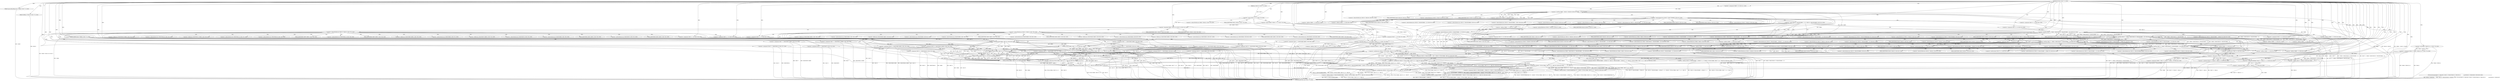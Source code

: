 
digraph "FUN39" {  

"4059" [label = "(METHOD,FUN39)<SUB>771</SUB>" ]

"4523" [label = "(METHOD_RETURN,void)<SUB>771</SUB>" ]

"4060" [label = "(PARAM,SpectralBandReplication *VAR46)<SUB>771</SUB>" ]

"4061" [label = "(PARAM,GetBitContext *VAR84)<SUB>771</SUB>" ]

"4062" [label = "(PARAM,SBRData *VAR153)<SUB>772</SUB>" ]

"4063" [label = "(PARAM,int VAR173)<SUB>772</SUB>" ]

"4074" [label = "(&lt;operator&gt;.assignment,VAR180 = (VAR173 == 1 &amp;&amp; VAR46-&gt;VAR181 == 1) + 1)<SUB>778</SUB>" ]

"4088" [label = "(&lt;operator&gt;.assignment,VAR142 = VAR46-&gt;VAR32[1] &amp; 1)<SUB>779</SUB>" ]

"4504" [label = "(FUN100,FUN100(VAR153-&gt;VAR182[0], VAR153-&gt;VAR182[VAR153-&gt;VAR159],\012           sizeof(VAR153-&gt;VAR182[0])))<SUB>836</SUB>" ]

"4098" [label = "(&lt;operator&gt;.logicalAnd,VAR46-&gt;VAR181 &amp;&amp; VAR173)<SUB>781</SUB>" ]

"4233" [label = "(&lt;operator&gt;.lessThan,VAR68 &lt; VAR153-&gt;VAR159)<SUB>811</SUB>" ]

"4238" [label = "(&lt;operator&gt;.postIncrement,VAR68++)<SUB>811</SUB>" ]

"4076" [label = "(&lt;operator&gt;.addition,(VAR173 == 1 &amp;&amp; VAR46-&gt;VAR181 == 1) + 1)<SUB>778</SUB>" ]

"4090" [label = "(&lt;operator&gt;.and,VAR46-&gt;VAR32[1] &amp; 1)<SUB>779</SUB>" ]

"4230" [label = "(&lt;operator&gt;.assignment,VAR68 = 0)<SUB>811</SUB>" ]

"4077" [label = "(&lt;operator&gt;.logicalAnd,VAR173 == 1 &amp;&amp; VAR46-&gt;VAR181 == 1)<SUB>778</SUB>" ]

"4078" [label = "(&lt;operator&gt;.equals,VAR173 == 1)<SUB>778</SUB>" ]

"4081" [label = "(&lt;operator&gt;.equals,VAR46-&gt;VAR181 == 1)<SUB>778</SUB>" ]

"4109" [label = "(&lt;operator&gt;.assignment,VAR174   = 5)<SUB>783</SUB>" ]

"4112" [label = "(&lt;operator&gt;.assignment,VAR176 = VAR19[VAR10].VAR65)<SUB>784</SUB>" ]

"4119" [label = "(&lt;operator&gt;.assignment,VAR178  = VAR20[VAR10])<SUB>785</SUB>" ]

"4124" [label = "(&lt;operator&gt;.assignment,VAR177 = VAR19[VAR11].VAR65)<SUB>786</SUB>" ]

"4131" [label = "(&lt;operator&gt;.assignment,VAR179  = VAR20[VAR11])<SUB>787</SUB>" ]

"4138" [label = "(&lt;operator&gt;.assignment,VAR174   = 6)<SUB>789</SUB>" ]

"4141" [label = "(&lt;operator&gt;.assignment,VAR176 = VAR19[VAR6].VAR65)<SUB>790</SUB>" ]

"4148" [label = "(&lt;operator&gt;.assignment,VAR178  = VAR20[VAR6])<SUB>791</SUB>" ]

"4153" [label = "(&lt;operator&gt;.assignment,VAR177 = VAR19[VAR7].VAR65)<SUB>792</SUB>" ]

"4160" [label = "(&lt;operator&gt;.assignment,VAR179  = VAR20[VAR7])<SUB>793</SUB>" ]

"4172" [label = "(&lt;operator&gt;.assignment,VAR174   = 6)<SUB>797</SUB>" ]

"4175" [label = "(&lt;operator&gt;.assignment,VAR176 = VAR19[VAR8].VAR65)<SUB>798</SUB>" ]

"4182" [label = "(&lt;operator&gt;.assignment,VAR178  = VAR20[VAR8])<SUB>799</SUB>" ]

"4187" [label = "(&lt;operator&gt;.assignment,VAR177 = VAR19[VAR9].VAR65)<SUB>800</SUB>" ]

"4194" [label = "(&lt;operator&gt;.assignment,VAR179  = VAR20[VAR9])<SUB>801</SUB>" ]

"4249" [label = "(&lt;operator&gt;.equals,VAR153-&gt;VAR160[VAR68 + 1] == VAR153-&gt;VAR160[VAR68])<SUB>814</SUB>" ]

"4438" [label = "(&lt;operator&gt;.assignment,VAR153-&gt;VAR182[VAR68 + 1][0] = VAR180 * FUN20(VAR84, VAR174))<SUB>829</SUB>" ]

"4201" [label = "(&lt;operator&gt;.assignment,VAR174   = 7)<SUB>803</SUB>" ]

"4204" [label = "(&lt;operator&gt;.assignment,VAR176 = VAR19[VAR4].VAR65)<SUB>804</SUB>" ]

"4211" [label = "(&lt;operator&gt;.assignment,VAR178  = VAR20[VAR4])<SUB>805</SUB>" ]

"4216" [label = "(&lt;operator&gt;.assignment,VAR177 = VAR19[VAR5].VAR65)<SUB>806</SUB>" ]

"4223" [label = "(&lt;operator&gt;.assignment,VAR179  = VAR20[VAR5])<SUB>807</SUB>" ]

"4458" [label = "(&lt;operator&gt;.lessThan,VAR175 &lt; VAR46-&gt;VAR32[VAR153-&gt;VAR160[VAR68 + 1]])<SUB>830</SUB>" ]

"4471" [label = "(&lt;operator&gt;.postIncrement,VAR175++)<SUB>830</SUB>" ]

"4473" [label = "(&lt;operator&gt;.assignment,VAR153-&gt;VAR182[VAR68 + 1][VAR175] = VAR153-&gt;VAR182[VAR68 + 1][VAR175 - 1] + VAR180 * (FUN41(VAR84, VAR177, 9, 3) - VAR179))<SUB>831</SUB>" ]

"4268" [label = "(&lt;operator&gt;.lessThan,VAR175 &lt; VAR46-&gt;VAR32[VAR153-&gt;VAR160[VAR68 + 1]])<SUB>815</SUB>" ]

"4281" [label = "(&lt;operator&gt;.postIncrement,VAR175++)<SUB>815</SUB>" ]

"4283" [label = "(&lt;operator&gt;.assignment,VAR153-&gt;VAR182[VAR68 + 1][VAR175] = VAR153-&gt;VAR182[VAR68][VAR175] + VAR180 * (FUN41(VAR84, VAR176, 9, 3) - VAR178))<SUB>816</SUB>" ]

"4448" [label = "(&lt;operator&gt;.multiplication,VAR180 * FUN20(VAR84, VAR174))<SUB>829</SUB>" ]

"4455" [label = "(&lt;operator&gt;.assignment,VAR175 = 1)<SUB>830</SUB>" ]

"4254" [label = "(&lt;operator&gt;.addition,VAR68 + 1)<SUB>814</SUB>" ]

"4265" [label = "(&lt;operator&gt;.assignment,VAR175 = 0)<SUB>815</SUB>" ]

"4450" [label = "(FUN20,FUN20(VAR84, VAR174))<SUB>829</SUB>" ]

"4483" [label = "(&lt;operator&gt;.addition,VAR153-&gt;VAR182[VAR68 + 1][VAR175 - 1] + VAR180 * (FUN41(VAR84, VAR177, 9, 3) - VAR179))<SUB>831</SUB>" ]

"4293" [label = "(&lt;operator&gt;.addition,VAR153-&gt;VAR182[VAR68][VAR175] + VAR180 * (FUN41(VAR84, VAR176, 9, 3) - VAR178))<SUB>816</SUB>" ]

"4444" [label = "(&lt;operator&gt;.addition,VAR68 + 1)<SUB>829</SUB>" ]

"4495" [label = "(&lt;operator&gt;.multiplication,VAR180 * (FUN41(VAR84, VAR177, 9, 3) - VAR179))<SUB>831</SUB>" ]

"4301" [label = "(&lt;operator&gt;.multiplication,VAR180 * (FUN41(VAR84, VAR176, 9, 3) - VAR178))<SUB>816</SUB>" ]

"4317" [label = "(&lt;operator&gt;.addition,VAR68 + 1)<SUB>817</SUB>" ]

"4326" [label = "(&lt;operator&gt;.lessThan,VAR175 &lt; VAR46-&gt;VAR32[VAR153-&gt;VAR160[VAR68 + 1]])<SUB>818</SUB>" ]

"4339" [label = "(&lt;operator&gt;.postIncrement,VAR175++)<SUB>818</SUB>" ]

"4468" [label = "(&lt;operator&gt;.addition,VAR68 + 1)<SUB>830</SUB>" ]

"4479" [label = "(&lt;operator&gt;.addition,VAR68 + 1)<SUB>831</SUB>" ]

"4492" [label = "(&lt;operator&gt;.subtraction,VAR175 - 1)<SUB>831</SUB>" ]

"4497" [label = "(&lt;operator&gt;.subtraction,FUN41(VAR84, VAR177, 9, 3) - VAR179)<SUB>831</SUB>" ]

"4278" [label = "(&lt;operator&gt;.addition,VAR68 + 1)<SUB>815</SUB>" ]

"4289" [label = "(&lt;operator&gt;.addition,VAR68 + 1)<SUB>816</SUB>" ]

"4303" [label = "(&lt;operator&gt;.subtraction,FUN41(VAR84, VAR176, 9, 3) - VAR178)<SUB>816</SUB>" ]

"4323" [label = "(&lt;operator&gt;.assignment,VAR175 = 0)<SUB>818</SUB>" ]

"4342" [label = "(&lt;operator&gt;.assignment,VAR69 = (VAR175 + VAR142) &gt;&gt; 1)<SUB>819</SUB>" ]

"4349" [label = "(&lt;operator&gt;.assignment,VAR153-&gt;VAR182[VAR68 + 1][VAR175] = VAR153-&gt;VAR182[VAR68][VAR69] + VAR180 * (FUN41(VAR84, VAR176, 9, 3) - VAR178))<SUB>820</SUB>" ]

"4383" [label = "(&lt;operator&gt;.lessThan,VAR175 &lt; VAR46-&gt;VAR32[VAR153-&gt;VAR160[VAR68 + 1]])<SUB>823</SUB>" ]

"4396" [label = "(&lt;operator&gt;.postIncrement,VAR175++)<SUB>823</SUB>" ]

"4489" [label = "(&lt;operator&gt;.addition,VAR68 + 1)<SUB>831</SUB>" ]

"4498" [label = "(FUN41,FUN41(VAR84, VAR177, 9, 3))<SUB>831</SUB>" ]

"4304" [label = "(FUN41,FUN41(VAR84, VAR176, 9, 3))<SUB>816</SUB>" ]

"4380" [label = "(&lt;operator&gt;.assignment,VAR175 = 0)<SUB>823</SUB>" ]

"4399" [label = "(&lt;operator&gt;.assignment,VAR69 = VAR175 ? 2*VAR175 - VAR142 : 0)<SUB>824</SUB>" ]

"4409" [label = "(&lt;operator&gt;.assignment,VAR153-&gt;VAR182[VAR68 + 1][VAR175] = VAR153-&gt;VAR182[VAR68][VAR69] + VAR180 * (FUN41(VAR84, VAR176, 9, 3) - VAR178))<SUB>825</SUB>" ]

"4344" [label = "(&lt;operator&gt;.arithmeticShiftRight,(VAR175 + VAR142) &gt;&gt; 1)<SUB>819</SUB>" ]

"4359" [label = "(&lt;operator&gt;.addition,VAR153-&gt;VAR182[VAR68][VAR69] + VAR180 * (FUN41(VAR84, VAR176, 9, 3) - VAR178))<SUB>820</SUB>" ]

"4336" [label = "(&lt;operator&gt;.addition,VAR68 + 1)<SUB>818</SUB>" ]

"4345" [label = "(&lt;operator&gt;.addition,VAR175 + VAR142)<SUB>819</SUB>" ]

"4367" [label = "(&lt;operator&gt;.multiplication,VAR180 * (FUN41(VAR84, VAR176, 9, 3) - VAR178))<SUB>820</SUB>" ]

"4401" [label = "(&lt;operator&gt;.conditional,VAR175 ? 2*VAR175 - VAR142 : 0)<SUB>824</SUB>" ]

"4419" [label = "(&lt;operator&gt;.addition,VAR153-&gt;VAR182[VAR68][VAR69] + VAR180 * (FUN41(VAR84, VAR176, 9, 3) - VAR178))<SUB>825</SUB>" ]

"4355" [label = "(&lt;operator&gt;.addition,VAR68 + 1)<SUB>820</SUB>" ]

"4369" [label = "(&lt;operator&gt;.subtraction,FUN41(VAR84, VAR176, 9, 3) - VAR178)<SUB>820</SUB>" ]

"4393" [label = "(&lt;operator&gt;.addition,VAR68 + 1)<SUB>823</SUB>" ]

"4403" [label = "(&lt;operator&gt;.subtraction,2*VAR175 - VAR142)<SUB>824</SUB>" ]

"4427" [label = "(&lt;operator&gt;.multiplication,VAR180 * (FUN41(VAR84, VAR176, 9, 3) - VAR178))<SUB>825</SUB>" ]

"4370" [label = "(FUN41,FUN41(VAR84, VAR176, 9, 3))<SUB>820</SUB>" ]

"4404" [label = "(&lt;operator&gt;.multiplication,2*VAR175)<SUB>824</SUB>" ]

"4415" [label = "(&lt;operator&gt;.addition,VAR68 + 1)<SUB>825</SUB>" ]

"4429" [label = "(&lt;operator&gt;.subtraction,FUN41(VAR84, VAR176, 9, 3) - VAR178)<SUB>825</SUB>" ]

"4430" [label = "(FUN41,FUN41(VAR84, VAR176, 9, 3))<SUB>825</SUB>" ]

"4235" [label = "(&lt;operator&gt;.indirectFieldAccess,VAR153-&gt;VAR159)<SUB>811</SUB>" ]

"4105" [label = "(&lt;operator&gt;.indirectFieldAccess,VAR153-&gt;VAR161)<SUB>782</SUB>" ]

"4237" [label = "(FIELD_IDENTIFIER,VAR159,VAR159)<SUB>811</SUB>" ]

"4242" [label = "(&lt;operator&gt;.indirectIndexAccess,VAR153-&gt;VAR170[VAR68])<SUB>812</SUB>" ]

"4082" [label = "(&lt;operator&gt;.indirectFieldAccess,VAR46-&gt;VAR181)<SUB>778</SUB>" ]

"4107" [label = "(FIELD_IDENTIFIER,VAR161,VAR161)<SUB>782</SUB>" ]

"4168" [label = "(&lt;operator&gt;.indirectFieldAccess,VAR153-&gt;VAR161)<SUB>796</SUB>" ]

"4243" [label = "(&lt;operator&gt;.indirectFieldAccess,VAR153-&gt;VAR170)<SUB>812</SUB>" ]

"4084" [label = "(FIELD_IDENTIFIER,VAR181,VAR181)<SUB>778</SUB>" ]

"4114" [label = "(&lt;operator&gt;.fieldAccess,VAR19[VAR10].VAR65)<SUB>784</SUB>" ]

"4121" [label = "(&lt;operator&gt;.indirectIndexAccess,VAR20[VAR10])<SUB>785</SUB>" ]

"4126" [label = "(&lt;operator&gt;.fieldAccess,VAR19[VAR11].VAR65)<SUB>786</SUB>" ]

"4133" [label = "(&lt;operator&gt;.indirectIndexAccess,VAR20[VAR11])<SUB>787</SUB>" ]

"4170" [label = "(FIELD_IDENTIFIER,VAR161,VAR161)<SUB>796</SUB>" ]

"4245" [label = "(FIELD_IDENTIFIER,VAR170,VAR170)<SUB>812</SUB>" ]

"4115" [label = "(&lt;operator&gt;.indirectIndexAccess,VAR19[VAR10])<SUB>784</SUB>" ]

"4118" [label = "(FIELD_IDENTIFIER,VAR65,VAR65)<SUB>784</SUB>" ]

"4127" [label = "(&lt;operator&gt;.indirectIndexAccess,VAR19[VAR11])<SUB>786</SUB>" ]

"4130" [label = "(FIELD_IDENTIFIER,VAR65,VAR65)<SUB>786</SUB>" ]

"4143" [label = "(&lt;operator&gt;.fieldAccess,VAR19[VAR6].VAR65)<SUB>790</SUB>" ]

"4150" [label = "(&lt;operator&gt;.indirectIndexAccess,VAR20[VAR6])<SUB>791</SUB>" ]

"4155" [label = "(&lt;operator&gt;.fieldAccess,VAR19[VAR7].VAR65)<SUB>792</SUB>" ]

"4162" [label = "(&lt;operator&gt;.indirectIndexAccess,VAR20[VAR7])<SUB>793</SUB>" ]

"4177" [label = "(&lt;operator&gt;.fieldAccess,VAR19[VAR8].VAR65)<SUB>798</SUB>" ]

"4184" [label = "(&lt;operator&gt;.indirectIndexAccess,VAR20[VAR8])<SUB>799</SUB>" ]

"4189" [label = "(&lt;operator&gt;.fieldAccess,VAR19[VAR9].VAR65)<SUB>800</SUB>" ]

"4196" [label = "(&lt;operator&gt;.indirectIndexAccess,VAR20[VAR9])<SUB>801</SUB>" ]

"4250" [label = "(&lt;operator&gt;.indirectIndexAccess,VAR153-&gt;VAR160[VAR68 + 1])<SUB>814</SUB>" ]

"4257" [label = "(&lt;operator&gt;.indirectIndexAccess,VAR153-&gt;VAR160[VAR68])<SUB>814</SUB>" ]

"4439" [label = "(&lt;operator&gt;.indirectIndexAccess,VAR153-&gt;VAR182[VAR68 + 1][0])<SUB>829</SUB>" ]

"4144" [label = "(&lt;operator&gt;.indirectIndexAccess,VAR19[VAR6])<SUB>790</SUB>" ]

"4147" [label = "(FIELD_IDENTIFIER,VAR65,VAR65)<SUB>790</SUB>" ]

"4156" [label = "(&lt;operator&gt;.indirectIndexAccess,VAR19[VAR7])<SUB>792</SUB>" ]

"4159" [label = "(FIELD_IDENTIFIER,VAR65,VAR65)<SUB>792</SUB>" ]

"4178" [label = "(&lt;operator&gt;.indirectIndexAccess,VAR19[VAR8])<SUB>798</SUB>" ]

"4181" [label = "(FIELD_IDENTIFIER,VAR65,VAR65)<SUB>798</SUB>" ]

"4190" [label = "(&lt;operator&gt;.indirectIndexAccess,VAR19[VAR9])<SUB>800</SUB>" ]

"4193" [label = "(FIELD_IDENTIFIER,VAR65,VAR65)<SUB>800</SUB>" ]

"4206" [label = "(&lt;operator&gt;.fieldAccess,VAR19[VAR4].VAR65)<SUB>804</SUB>" ]

"4213" [label = "(&lt;operator&gt;.indirectIndexAccess,VAR20[VAR4])<SUB>805</SUB>" ]

"4218" [label = "(&lt;operator&gt;.fieldAccess,VAR19[VAR5].VAR65)<SUB>806</SUB>" ]

"4225" [label = "(&lt;operator&gt;.indirectIndexAccess,VAR20[VAR5])<SUB>807</SUB>" ]

"4251" [label = "(&lt;operator&gt;.indirectFieldAccess,VAR153-&gt;VAR160)<SUB>814</SUB>" ]

"4258" [label = "(&lt;operator&gt;.indirectFieldAccess,VAR153-&gt;VAR160)<SUB>814</SUB>" ]

"4440" [label = "(&lt;operator&gt;.indirectIndexAccess,VAR153-&gt;VAR182[VAR68 + 1])<SUB>829</SUB>" ]

"4460" [label = "(&lt;operator&gt;.indirectIndexAccess,VAR46-&gt;VAR32[VAR153-&gt;VAR160[VAR68 + 1]])<SUB>830</SUB>" ]

"4474" [label = "(&lt;operator&gt;.indirectIndexAccess,VAR153-&gt;VAR182[VAR68 + 1][VAR175])<SUB>831</SUB>" ]

"4207" [label = "(&lt;operator&gt;.indirectIndexAccess,VAR19[VAR4])<SUB>804</SUB>" ]

"4210" [label = "(FIELD_IDENTIFIER,VAR65,VAR65)<SUB>804</SUB>" ]

"4219" [label = "(&lt;operator&gt;.indirectIndexAccess,VAR19[VAR5])<SUB>806</SUB>" ]

"4222" [label = "(FIELD_IDENTIFIER,VAR65,VAR65)<SUB>806</SUB>" ]

"4253" [label = "(FIELD_IDENTIFIER,VAR160,VAR160)<SUB>814</SUB>" ]

"4260" [label = "(FIELD_IDENTIFIER,VAR160,VAR160)<SUB>814</SUB>" ]

"4270" [label = "(&lt;operator&gt;.indirectIndexAccess,VAR46-&gt;VAR32[VAR153-&gt;VAR160[VAR68 + 1]])<SUB>815</SUB>" ]

"4284" [label = "(&lt;operator&gt;.indirectIndexAccess,VAR153-&gt;VAR182[VAR68 + 1][VAR175])<SUB>816</SUB>" ]

"4313" [label = "(&lt;operator&gt;.indirectIndexAccess,VAR153-&gt;VAR160[VAR68 + 1])<SUB>817</SUB>" ]

"4441" [label = "(&lt;operator&gt;.indirectFieldAccess,VAR153-&gt;VAR182)<SUB>829</SUB>" ]

"4461" [label = "(&lt;operator&gt;.indirectFieldAccess,VAR46-&gt;VAR32)<SUB>830</SUB>" ]

"4464" [label = "(&lt;operator&gt;.indirectIndexAccess,VAR153-&gt;VAR160[VAR68 + 1])<SUB>830</SUB>" ]

"4475" [label = "(&lt;operator&gt;.indirectIndexAccess,VAR153-&gt;VAR182[VAR68 + 1])<SUB>831</SUB>" ]

"4484" [label = "(&lt;operator&gt;.indirectIndexAccess,VAR153-&gt;VAR182[VAR68 + 1][VAR175 - 1])<SUB>831</SUB>" ]

"4271" [label = "(&lt;operator&gt;.indirectFieldAccess,VAR46-&gt;VAR32)<SUB>815</SUB>" ]

"4274" [label = "(&lt;operator&gt;.indirectIndexAccess,VAR153-&gt;VAR160[VAR68 + 1])<SUB>815</SUB>" ]

"4285" [label = "(&lt;operator&gt;.indirectIndexAccess,VAR153-&gt;VAR182[VAR68 + 1])<SUB>816</SUB>" ]

"4294" [label = "(&lt;operator&gt;.indirectIndexAccess,VAR153-&gt;VAR182[VAR68][VAR175])<SUB>816</SUB>" ]

"4314" [label = "(&lt;operator&gt;.indirectFieldAccess,VAR153-&gt;VAR160)<SUB>817</SUB>" ]

"4443" [label = "(FIELD_IDENTIFIER,VAR182,VAR182)<SUB>829</SUB>" ]

"4463" [label = "(FIELD_IDENTIFIER,VAR32,VAR32)<SUB>830</SUB>" ]

"4465" [label = "(&lt;operator&gt;.indirectFieldAccess,VAR153-&gt;VAR160)<SUB>830</SUB>" ]

"4476" [label = "(&lt;operator&gt;.indirectFieldAccess,VAR153-&gt;VAR182)<SUB>831</SUB>" ]

"4485" [label = "(&lt;operator&gt;.indirectIndexAccess,VAR153-&gt;VAR182[VAR68 + 1])<SUB>831</SUB>" ]

"4273" [label = "(FIELD_IDENTIFIER,VAR32,VAR32)<SUB>815</SUB>" ]

"4275" [label = "(&lt;operator&gt;.indirectFieldAccess,VAR153-&gt;VAR160)<SUB>815</SUB>" ]

"4286" [label = "(&lt;operator&gt;.indirectFieldAccess,VAR153-&gt;VAR182)<SUB>816</SUB>" ]

"4295" [label = "(&lt;operator&gt;.indirectIndexAccess,VAR153-&gt;VAR182[VAR68])<SUB>816</SUB>" ]

"4316" [label = "(FIELD_IDENTIFIER,VAR160,VAR160)<SUB>817</SUB>" ]

"4467" [label = "(FIELD_IDENTIFIER,VAR160,VAR160)<SUB>830</SUB>" ]

"4478" [label = "(FIELD_IDENTIFIER,VAR182,VAR182)<SUB>831</SUB>" ]

"4486" [label = "(&lt;operator&gt;.indirectFieldAccess,VAR153-&gt;VAR182)<SUB>831</SUB>" ]

"4277" [label = "(FIELD_IDENTIFIER,VAR160,VAR160)<SUB>815</SUB>" ]

"4288" [label = "(FIELD_IDENTIFIER,VAR182,VAR182)<SUB>816</SUB>" ]

"4296" [label = "(&lt;operator&gt;.indirectFieldAccess,VAR153-&gt;VAR182)<SUB>816</SUB>" ]

"4328" [label = "(&lt;operator&gt;.indirectIndexAccess,VAR46-&gt;VAR32[VAR153-&gt;VAR160[VAR68 + 1]])<SUB>818</SUB>" ]

"4488" [label = "(FIELD_IDENTIFIER,VAR182,VAR182)<SUB>831</SUB>" ]

"4298" [label = "(FIELD_IDENTIFIER,VAR182,VAR182)<SUB>816</SUB>" ]

"4329" [label = "(&lt;operator&gt;.indirectFieldAccess,VAR46-&gt;VAR32)<SUB>818</SUB>" ]

"4332" [label = "(&lt;operator&gt;.indirectIndexAccess,VAR153-&gt;VAR160[VAR68 + 1])<SUB>818</SUB>" ]

"4350" [label = "(&lt;operator&gt;.indirectIndexAccess,VAR153-&gt;VAR182[VAR68 + 1][VAR175])<SUB>820</SUB>" ]

"4385" [label = "(&lt;operator&gt;.indirectIndexAccess,VAR46-&gt;VAR32[VAR153-&gt;VAR160[VAR68 + 1]])<SUB>823</SUB>" ]

"4331" [label = "(FIELD_IDENTIFIER,VAR32,VAR32)<SUB>818</SUB>" ]

"4333" [label = "(&lt;operator&gt;.indirectFieldAccess,VAR153-&gt;VAR160)<SUB>818</SUB>" ]

"4351" [label = "(&lt;operator&gt;.indirectIndexAccess,VAR153-&gt;VAR182[VAR68 + 1])<SUB>820</SUB>" ]

"4360" [label = "(&lt;operator&gt;.indirectIndexAccess,VAR153-&gt;VAR182[VAR68][VAR69])<SUB>820</SUB>" ]

"4386" [label = "(&lt;operator&gt;.indirectFieldAccess,VAR46-&gt;VAR32)<SUB>823</SUB>" ]

"4389" [label = "(&lt;operator&gt;.indirectIndexAccess,VAR153-&gt;VAR160[VAR68 + 1])<SUB>823</SUB>" ]

"4410" [label = "(&lt;operator&gt;.indirectIndexAccess,VAR153-&gt;VAR182[VAR68 + 1][VAR175])<SUB>825</SUB>" ]

"4335" [label = "(FIELD_IDENTIFIER,VAR160,VAR160)<SUB>818</SUB>" ]

"4352" [label = "(&lt;operator&gt;.indirectFieldAccess,VAR153-&gt;VAR182)<SUB>820</SUB>" ]

"4361" [label = "(&lt;operator&gt;.indirectIndexAccess,VAR153-&gt;VAR182[VAR68])<SUB>820</SUB>" ]

"4388" [label = "(FIELD_IDENTIFIER,VAR32,VAR32)<SUB>823</SUB>" ]

"4390" [label = "(&lt;operator&gt;.indirectFieldAccess,VAR153-&gt;VAR160)<SUB>823</SUB>" ]

"4411" [label = "(&lt;operator&gt;.indirectIndexAccess,VAR153-&gt;VAR182[VAR68 + 1])<SUB>825</SUB>" ]

"4420" [label = "(&lt;operator&gt;.indirectIndexAccess,VAR153-&gt;VAR182[VAR68][VAR69])<SUB>825</SUB>" ]

"4354" [label = "(FIELD_IDENTIFIER,VAR182,VAR182)<SUB>820</SUB>" ]

"4362" [label = "(&lt;operator&gt;.indirectFieldAccess,VAR153-&gt;VAR182)<SUB>820</SUB>" ]

"4392" [label = "(FIELD_IDENTIFIER,VAR160,VAR160)<SUB>823</SUB>" ]

"4412" [label = "(&lt;operator&gt;.indirectFieldAccess,VAR153-&gt;VAR182)<SUB>825</SUB>" ]

"4421" [label = "(&lt;operator&gt;.indirectIndexAccess,VAR153-&gt;VAR182[VAR68])<SUB>825</SUB>" ]

"4364" [label = "(FIELD_IDENTIFIER,VAR182,VAR182)<SUB>820</SUB>" ]

"4414" [label = "(FIELD_IDENTIFIER,VAR182,VAR182)<SUB>825</SUB>" ]

"4422" [label = "(&lt;operator&gt;.indirectFieldAccess,VAR153-&gt;VAR182)<SUB>825</SUB>" ]

"4424" [label = "(FIELD_IDENTIFIER,VAR182,VAR182)<SUB>825</SUB>" ]

  "4060" -> "4523"  [ label = "DDG: VAR46"] 

  "4061" -> "4523"  [ label = "DDG: VAR84"] 

  "4062" -> "4523"  [ label = "DDG: VAR153"] 

  "4074" -> "4523"  [ label = "DDG: VAR180"] 

  "4077" -> "4523"  [ label = "DDG: VAR173 == 1"] 

  "4077" -> "4523"  [ label = "DDG: VAR46-&gt;VAR181 == 1"] 

  "4076" -> "4523"  [ label = "DDG: VAR173 == 1 &amp;&amp; VAR46-&gt;VAR181 == 1"] 

  "4074" -> "4523"  [ label = "DDG: (VAR173 == 1 &amp;&amp; VAR46-&gt;VAR181 == 1) + 1"] 

  "4088" -> "4523"  [ label = "DDG: VAR142"] 

  "4090" -> "4523"  [ label = "DDG: VAR46-&gt;VAR32[1]"] 

  "4088" -> "4523"  [ label = "DDG: VAR46-&gt;VAR32[1] &amp; 1"] 

  "4098" -> "4523"  [ label = "DDG: VAR46-&gt;VAR181"] 

  "4098" -> "4523"  [ label = "DDG: VAR173"] 

  "4098" -> "4523"  [ label = "DDG: VAR46-&gt;VAR181 &amp;&amp; VAR173"] 

  "4201" -> "4523"  [ label = "DDG: VAR174"] 

  "4204" -> "4523"  [ label = "DDG: VAR176"] 

  "4204" -> "4523"  [ label = "DDG: VAR19[VAR4].VAR65"] 

  "4211" -> "4523"  [ label = "DDG: VAR178"] 

  "4211" -> "4523"  [ label = "DDG: VAR20[VAR4]"] 

  "4216" -> "4523"  [ label = "DDG: VAR177"] 

  "4216" -> "4523"  [ label = "DDG: VAR19[VAR5].VAR65"] 

  "4223" -> "4523"  [ label = "DDG: VAR179"] 

  "4223" -> "4523"  [ label = "DDG: VAR20[VAR5]"] 

  "4172" -> "4523"  [ label = "DDG: VAR174"] 

  "4175" -> "4523"  [ label = "DDG: VAR176"] 

  "4175" -> "4523"  [ label = "DDG: VAR19[VAR8].VAR65"] 

  "4182" -> "4523"  [ label = "DDG: VAR178"] 

  "4182" -> "4523"  [ label = "DDG: VAR20[VAR8]"] 

  "4187" -> "4523"  [ label = "DDG: VAR177"] 

  "4187" -> "4523"  [ label = "DDG: VAR19[VAR9].VAR65"] 

  "4194" -> "4523"  [ label = "DDG: VAR179"] 

  "4194" -> "4523"  [ label = "DDG: VAR20[VAR9]"] 

  "4138" -> "4523"  [ label = "DDG: VAR174"] 

  "4141" -> "4523"  [ label = "DDG: VAR176"] 

  "4141" -> "4523"  [ label = "DDG: VAR19[VAR6].VAR65"] 

  "4148" -> "4523"  [ label = "DDG: VAR178"] 

  "4148" -> "4523"  [ label = "DDG: VAR20[VAR6]"] 

  "4153" -> "4523"  [ label = "DDG: VAR177"] 

  "4153" -> "4523"  [ label = "DDG: VAR19[VAR7].VAR65"] 

  "4160" -> "4523"  [ label = "DDG: VAR179"] 

  "4160" -> "4523"  [ label = "DDG: VAR20[VAR7]"] 

  "4109" -> "4523"  [ label = "DDG: VAR174"] 

  "4112" -> "4523"  [ label = "DDG: VAR176"] 

  "4112" -> "4523"  [ label = "DDG: VAR19[VAR10].VAR65"] 

  "4119" -> "4523"  [ label = "DDG: VAR178"] 

  "4119" -> "4523"  [ label = "DDG: VAR20[VAR10]"] 

  "4124" -> "4523"  [ label = "DDG: VAR177"] 

  "4124" -> "4523"  [ label = "DDG: VAR19[VAR11].VAR65"] 

  "4131" -> "4523"  [ label = "DDG: VAR179"] 

  "4131" -> "4523"  [ label = "DDG: VAR20[VAR11]"] 

  "4233" -> "4523"  [ label = "DDG: VAR68"] 

  "4233" -> "4523"  [ label = "DDG: VAR153-&gt;VAR159"] 

  "4233" -> "4523"  [ label = "DDG: VAR68 &lt; VAR153-&gt;VAR159"] 

  "4504" -> "4523"  [ label = "DDG: VAR153-&gt;VAR182[0]"] 

  "4504" -> "4523"  [ label = "DDG: VAR153-&gt;VAR182[VAR153-&gt;VAR159]"] 

  "4504" -> "4523"  [ label = "DDG: FUN100(VAR153-&gt;VAR182[0], VAR153-&gt;VAR182[VAR153-&gt;VAR159],\012           sizeof(VAR153-&gt;VAR182[0]))"] 

  "4438" -> "4523"  [ label = "DDG: VAR153-&gt;VAR182[VAR68 + 1][0]"] 

  "4448" -> "4523"  [ label = "DDG: VAR180"] 

  "4450" -> "4523"  [ label = "DDG: VAR84"] 

  "4450" -> "4523"  [ label = "DDG: VAR174"] 

  "4448" -> "4523"  [ label = "DDG: FUN20(VAR84, VAR174)"] 

  "4438" -> "4523"  [ label = "DDG: VAR180 * FUN20(VAR84, VAR174)"] 

  "4458" -> "4523"  [ label = "DDG: VAR175"] 

  "4458" -> "4523"  [ label = "DDG: VAR46-&gt;VAR32[VAR153-&gt;VAR160[VAR68 + 1]]"] 

  "4458" -> "4523"  [ label = "DDG: VAR175 &lt; VAR46-&gt;VAR32[VAR153-&gt;VAR160[VAR68 + 1]]"] 

  "4473" -> "4523"  [ label = "DDG: VAR153-&gt;VAR182[VAR68 + 1][VAR175]"] 

  "4483" -> "4523"  [ label = "DDG: VAR153-&gt;VAR182[VAR68 + 1][VAR175 - 1]"] 

  "4495" -> "4523"  [ label = "DDG: VAR180"] 

  "4498" -> "4523"  [ label = "DDG: VAR84"] 

  "4498" -> "4523"  [ label = "DDG: VAR177"] 

  "4497" -> "4523"  [ label = "DDG: FUN41(VAR84, VAR177, 9, 3)"] 

  "4497" -> "4523"  [ label = "DDG: VAR179"] 

  "4495" -> "4523"  [ label = "DDG: FUN41(VAR84, VAR177, 9, 3) - VAR179"] 

  "4483" -> "4523"  [ label = "DDG: VAR180 * (FUN41(VAR84, VAR177, 9, 3) - VAR179)"] 

  "4473" -> "4523"  [ label = "DDG: VAR153-&gt;VAR182[VAR68 + 1][VAR175 - 1] + VAR180 * (FUN41(VAR84, VAR177, 9, 3) - VAR179)"] 

  "4249" -> "4523"  [ label = "DDG: VAR153-&gt;VAR160[VAR68 + 1]"] 

  "4249" -> "4523"  [ label = "DDG: VAR153-&gt;VAR160[VAR68]"] 

  "4249" -> "4523"  [ label = "DDG: VAR153-&gt;VAR160[VAR68 + 1] == VAR153-&gt;VAR160[VAR68]"] 

  "4383" -> "4523"  [ label = "DDG: VAR175"] 

  "4383" -> "4523"  [ label = "DDG: VAR46-&gt;VAR32[VAR153-&gt;VAR160[VAR68 + 1]]"] 

  "4383" -> "4523"  [ label = "DDG: VAR175 &lt; VAR46-&gt;VAR32[VAR153-&gt;VAR160[VAR68 + 1]]"] 

  "4399" -> "4523"  [ label = "DDG: VAR69"] 

  "4403" -> "4523"  [ label = "DDG: 2*VAR175"] 

  "4403" -> "4523"  [ label = "DDG: VAR142"] 

  "4401" -> "4523"  [ label = "DDG: 2*VAR175 - VAR142"] 

  "4399" -> "4523"  [ label = "DDG: VAR175 ? 2*VAR175 - VAR142 : 0"] 

  "4409" -> "4523"  [ label = "DDG: VAR153-&gt;VAR182[VAR68 + 1][VAR175]"] 

  "4419" -> "4523"  [ label = "DDG: VAR153-&gt;VAR182[VAR68][VAR69]"] 

  "4427" -> "4523"  [ label = "DDG: VAR180"] 

  "4430" -> "4523"  [ label = "DDG: VAR84"] 

  "4430" -> "4523"  [ label = "DDG: VAR176"] 

  "4429" -> "4523"  [ label = "DDG: FUN41(VAR84, VAR176, 9, 3)"] 

  "4429" -> "4523"  [ label = "DDG: VAR178"] 

  "4427" -> "4523"  [ label = "DDG: FUN41(VAR84, VAR176, 9, 3) - VAR178"] 

  "4419" -> "4523"  [ label = "DDG: VAR180 * (FUN41(VAR84, VAR176, 9, 3) - VAR178)"] 

  "4409" -> "4523"  [ label = "DDG: VAR153-&gt;VAR182[VAR68][VAR69] + VAR180 * (FUN41(VAR84, VAR176, 9, 3) - VAR178)"] 

  "4326" -> "4523"  [ label = "DDG: VAR175"] 

  "4326" -> "4523"  [ label = "DDG: VAR46-&gt;VAR32[VAR153-&gt;VAR160[VAR68 + 1]]"] 

  "4326" -> "4523"  [ label = "DDG: VAR175 &lt; VAR46-&gt;VAR32[VAR153-&gt;VAR160[VAR68 + 1]]"] 

  "4342" -> "4523"  [ label = "DDG: VAR69"] 

  "4345" -> "4523"  [ label = "DDG: VAR142"] 

  "4344" -> "4523"  [ label = "DDG: VAR175 + VAR142"] 

  "4342" -> "4523"  [ label = "DDG: (VAR175 + VAR142) &gt;&gt; 1"] 

  "4349" -> "4523"  [ label = "DDG: VAR153-&gt;VAR182[VAR68 + 1][VAR175]"] 

  "4359" -> "4523"  [ label = "DDG: VAR153-&gt;VAR182[VAR68][VAR69]"] 

  "4367" -> "4523"  [ label = "DDG: VAR180"] 

  "4370" -> "4523"  [ label = "DDG: VAR84"] 

  "4370" -> "4523"  [ label = "DDG: VAR176"] 

  "4369" -> "4523"  [ label = "DDG: FUN41(VAR84, VAR176, 9, 3)"] 

  "4369" -> "4523"  [ label = "DDG: VAR178"] 

  "4367" -> "4523"  [ label = "DDG: FUN41(VAR84, VAR176, 9, 3) - VAR178"] 

  "4359" -> "4523"  [ label = "DDG: VAR180 * (FUN41(VAR84, VAR176, 9, 3) - VAR178)"] 

  "4349" -> "4523"  [ label = "DDG: VAR153-&gt;VAR182[VAR68][VAR69] + VAR180 * (FUN41(VAR84, VAR176, 9, 3) - VAR178)"] 

  "4268" -> "4523"  [ label = "DDG: VAR175"] 

  "4268" -> "4523"  [ label = "DDG: VAR46-&gt;VAR32[VAR153-&gt;VAR160[VAR68 + 1]]"] 

  "4268" -> "4523"  [ label = "DDG: VAR175 &lt; VAR46-&gt;VAR32[VAR153-&gt;VAR160[VAR68 + 1]]"] 

  "4283" -> "4523"  [ label = "DDG: VAR153-&gt;VAR182[VAR68 + 1][VAR175]"] 

  "4293" -> "4523"  [ label = "DDG: VAR153-&gt;VAR182[VAR68][VAR175]"] 

  "4301" -> "4523"  [ label = "DDG: VAR180"] 

  "4304" -> "4523"  [ label = "DDG: VAR84"] 

  "4304" -> "4523"  [ label = "DDG: VAR176"] 

  "4303" -> "4523"  [ label = "DDG: FUN41(VAR84, VAR176, 9, 3)"] 

  "4303" -> "4523"  [ label = "DDG: VAR178"] 

  "4301" -> "4523"  [ label = "DDG: FUN41(VAR84, VAR176, 9, 3) - VAR178"] 

  "4293" -> "4523"  [ label = "DDG: VAR180 * (FUN41(VAR84, VAR176, 9, 3) - VAR178)"] 

  "4283" -> "4523"  [ label = "DDG: VAR153-&gt;VAR182[VAR68][VAR175] + VAR180 * (FUN41(VAR84, VAR176, 9, 3) - VAR178)"] 

  "4059" -> "4060"  [ label = "DDG: "] 

  "4059" -> "4061"  [ label = "DDG: "] 

  "4059" -> "4062"  [ label = "DDG: "] 

  "4059" -> "4063"  [ label = "DDG: "] 

  "4077" -> "4074"  [ label = "DDG: VAR173 == 1"] 

  "4077" -> "4074"  [ label = "DDG: VAR46-&gt;VAR181 == 1"] 

  "4059" -> "4074"  [ label = "DDG: "] 

  "4090" -> "4088"  [ label = "DDG: VAR46-&gt;VAR32[1]"] 

  "4090" -> "4088"  [ label = "DDG: 1"] 

  "4077" -> "4076"  [ label = "DDG: VAR173 == 1"] 

  "4077" -> "4076"  [ label = "DDG: VAR46-&gt;VAR181 == 1"] 

  "4059" -> "4076"  [ label = "DDG: "] 

  "4059" -> "4090"  [ label = "DDG: "] 

  "4081" -> "4098"  [ label = "DDG: VAR46-&gt;VAR181"] 

  "4078" -> "4098"  [ label = "DDG: VAR173"] 

  "4059" -> "4098"  [ label = "DDG: "] 

  "4059" -> "4230"  [ label = "DDG: "] 

  "4230" -> "4233"  [ label = "DDG: VAR68"] 

  "4238" -> "4233"  [ label = "DDG: VAR68"] 

  "4059" -> "4233"  [ label = "DDG: "] 

  "4059" -> "4238"  [ label = "DDG: "] 

  "4233" -> "4238"  [ label = "DDG: VAR68"] 

  "4078" -> "4077"  [ label = "DDG: VAR173"] 

  "4078" -> "4077"  [ label = "DDG: 1"] 

  "4081" -> "4077"  [ label = "DDG: VAR46-&gt;VAR181"] 

  "4081" -> "4077"  [ label = "DDG: 1"] 

  "4063" -> "4078"  [ label = "DDG: VAR173"] 

  "4059" -> "4078"  [ label = "DDG: "] 

  "4059" -> "4081"  [ label = "DDG: "] 

  "4059" -> "4109"  [ label = "DDG: "] 

  "4059" -> "4138"  [ label = "DDG: "] 

  "4059" -> "4172"  [ label = "DDG: "] 

  "4448" -> "4438"  [ label = "DDG: VAR180"] 

  "4448" -> "4438"  [ label = "DDG: FUN20(VAR84, VAR174)"] 

  "4059" -> "4201"  [ label = "DDG: "] 

  "4495" -> "4473"  [ label = "DDG: VAR180"] 

  "4495" -> "4473"  [ label = "DDG: FUN41(VAR84, VAR177, 9, 3) - VAR179"] 

  "4301" -> "4283"  [ label = "DDG: VAR180"] 

  "4301" -> "4283"  [ label = "DDG: FUN41(VAR84, VAR176, 9, 3) - VAR178"] 

  "4074" -> "4448"  [ label = "DDG: VAR180"] 

  "4495" -> "4448"  [ label = "DDG: VAR180"] 

  "4427" -> "4448"  [ label = "DDG: VAR180"] 

  "4367" -> "4448"  [ label = "DDG: VAR180"] 

  "4301" -> "4448"  [ label = "DDG: VAR180"] 

  "4059" -> "4448"  [ label = "DDG: "] 

  "4450" -> "4448"  [ label = "DDG: VAR84"] 

  "4450" -> "4448"  [ label = "DDG: VAR174"] 

  "4059" -> "4455"  [ label = "DDG: "] 

  "4455" -> "4458"  [ label = "DDG: VAR175"] 

  "4471" -> "4458"  [ label = "DDG: VAR175"] 

  "4059" -> "4458"  [ label = "DDG: "] 

  "4383" -> "4458"  [ label = "DDG: VAR46-&gt;VAR32[VAR153-&gt;VAR160[VAR68 + 1]]"] 

  "4326" -> "4458"  [ label = "DDG: VAR46-&gt;VAR32[VAR153-&gt;VAR160[VAR68 + 1]]"] 

  "4268" -> "4458"  [ label = "DDG: VAR46-&gt;VAR32[VAR153-&gt;VAR160[VAR68 + 1]]"] 

  "4492" -> "4471"  [ label = "DDG: VAR175"] 

  "4059" -> "4471"  [ label = "DDG: "] 

  "4233" -> "4254"  [ label = "DDG: VAR68"] 

  "4059" -> "4254"  [ label = "DDG: "] 

  "4059" -> "4265"  [ label = "DDG: "] 

  "4265" -> "4268"  [ label = "DDG: VAR175"] 

  "4281" -> "4268"  [ label = "DDG: VAR175"] 

  "4059" -> "4268"  [ label = "DDG: "] 

  "4458" -> "4268"  [ label = "DDG: VAR46-&gt;VAR32[VAR153-&gt;VAR160[VAR68 + 1]]"] 

  "4383" -> "4268"  [ label = "DDG: VAR46-&gt;VAR32[VAR153-&gt;VAR160[VAR68 + 1]]"] 

  "4326" -> "4268"  [ label = "DDG: VAR46-&gt;VAR32[VAR153-&gt;VAR160[VAR68 + 1]]"] 

  "4268" -> "4281"  [ label = "DDG: VAR175"] 

  "4059" -> "4281"  [ label = "DDG: "] 

  "4061" -> "4450"  [ label = "DDG: VAR84"] 

  "4498" -> "4450"  [ label = "DDG: VAR84"] 

  "4430" -> "4450"  [ label = "DDG: VAR84"] 

  "4370" -> "4450"  [ label = "DDG: VAR84"] 

  "4304" -> "4450"  [ label = "DDG: VAR84"] 

  "4059" -> "4450"  [ label = "DDG: "] 

  "4201" -> "4450"  [ label = "DDG: VAR174"] 

  "4172" -> "4450"  [ label = "DDG: VAR174"] 

  "4138" -> "4450"  [ label = "DDG: VAR174"] 

  "4109" -> "4450"  [ label = "DDG: VAR174"] 

  "4495" -> "4483"  [ label = "DDG: VAR180"] 

  "4495" -> "4483"  [ label = "DDG: FUN41(VAR84, VAR177, 9, 3) - VAR179"] 

  "4301" -> "4293"  [ label = "DDG: VAR180"] 

  "4301" -> "4293"  [ label = "DDG: FUN41(VAR84, VAR176, 9, 3) - VAR178"] 

  "4233" -> "4444"  [ label = "DDG: VAR68"] 

  "4059" -> "4444"  [ label = "DDG: "] 

  "4448" -> "4495"  [ label = "DDG: VAR180"] 

  "4059" -> "4495"  [ label = "DDG: "] 

  "4497" -> "4495"  [ label = "DDG: FUN41(VAR84, VAR177, 9, 3)"] 

  "4497" -> "4495"  [ label = "DDG: VAR179"] 

  "4074" -> "4301"  [ label = "DDG: VAR180"] 

  "4448" -> "4301"  [ label = "DDG: VAR180"] 

  "4495" -> "4301"  [ label = "DDG: VAR180"] 

  "4427" -> "4301"  [ label = "DDG: VAR180"] 

  "4367" -> "4301"  [ label = "DDG: VAR180"] 

  "4059" -> "4301"  [ label = "DDG: "] 

  "4303" -> "4301"  [ label = "DDG: FUN41(VAR84, VAR176, 9, 3)"] 

  "4303" -> "4301"  [ label = "DDG: VAR178"] 

  "4059" -> "4317"  [ label = "DDG: "] 

  "4233" -> "4317"  [ label = "DDG: VAR68"] 

  "4059" -> "4468"  [ label = "DDG: "] 

  "4233" -> "4468"  [ label = "DDG: VAR68"] 

  "4059" -> "4479"  [ label = "DDG: "] 

  "4458" -> "4492"  [ label = "DDG: VAR175"] 

  "4059" -> "4492"  [ label = "DDG: "] 

  "4498" -> "4497"  [ label = "DDG: VAR84"] 

  "4498" -> "4497"  [ label = "DDG: VAR177"] 

  "4498" -> "4497"  [ label = "DDG: 9"] 

  "4498" -> "4497"  [ label = "DDG: 3"] 

  "4223" -> "4497"  [ label = "DDG: VAR179"] 

  "4194" -> "4497"  [ label = "DDG: VAR179"] 

  "4160" -> "4497"  [ label = "DDG: VAR179"] 

  "4131" -> "4497"  [ label = "DDG: VAR179"] 

  "4059" -> "4497"  [ label = "DDG: "] 

  "4059" -> "4278"  [ label = "DDG: "] 

  "4233" -> "4278"  [ label = "DDG: VAR68"] 

  "4059" -> "4289"  [ label = "DDG: "] 

  "4304" -> "4303"  [ label = "DDG: VAR84"] 

  "4304" -> "4303"  [ label = "DDG: VAR176"] 

  "4304" -> "4303"  [ label = "DDG: 9"] 

  "4304" -> "4303"  [ label = "DDG: 3"] 

  "4211" -> "4303"  [ label = "DDG: VAR178"] 

  "4182" -> "4303"  [ label = "DDG: VAR178"] 

  "4148" -> "4303"  [ label = "DDG: VAR178"] 

  "4119" -> "4303"  [ label = "DDG: VAR178"] 

  "4429" -> "4303"  [ label = "DDG: VAR178"] 

  "4369" -> "4303"  [ label = "DDG: VAR178"] 

  "4059" -> "4303"  [ label = "DDG: "] 

  "4059" -> "4323"  [ label = "DDG: "] 

  "4323" -> "4326"  [ label = "DDG: VAR175"] 

  "4339" -> "4326"  [ label = "DDG: VAR175"] 

  "4059" -> "4326"  [ label = "DDG: "] 

  "4458" -> "4326"  [ label = "DDG: VAR46-&gt;VAR32[VAR153-&gt;VAR160[VAR68 + 1]]"] 

  "4383" -> "4326"  [ label = "DDG: VAR46-&gt;VAR32[VAR153-&gt;VAR160[VAR68 + 1]]"] 

  "4268" -> "4326"  [ label = "DDG: VAR46-&gt;VAR32[VAR153-&gt;VAR160[VAR68 + 1]]"] 

  "4059" -> "4339"  [ label = "DDG: "] 

  "4326" -> "4339"  [ label = "DDG: VAR175"] 

  "4344" -> "4342"  [ label = "DDG: VAR175 + VAR142"] 

  "4344" -> "4342"  [ label = "DDG: 1"] 

  "4367" -> "4349"  [ label = "DDG: VAR180"] 

  "4367" -> "4349"  [ label = "DDG: FUN41(VAR84, VAR176, 9, 3) - VAR178"] 

  "4059" -> "4489"  [ label = "DDG: "] 

  "4450" -> "4498"  [ label = "DDG: VAR84"] 

  "4059" -> "4498"  [ label = "DDG: "] 

  "4216" -> "4498"  [ label = "DDG: VAR177"] 

  "4187" -> "4498"  [ label = "DDG: VAR177"] 

  "4153" -> "4498"  [ label = "DDG: VAR177"] 

  "4124" -> "4498"  [ label = "DDG: VAR177"] 

  "4061" -> "4304"  [ label = "DDG: VAR84"] 

  "4450" -> "4304"  [ label = "DDG: VAR84"] 

  "4498" -> "4304"  [ label = "DDG: VAR84"] 

  "4430" -> "4304"  [ label = "DDG: VAR84"] 

  "4370" -> "4304"  [ label = "DDG: VAR84"] 

  "4059" -> "4304"  [ label = "DDG: "] 

  "4204" -> "4304"  [ label = "DDG: VAR176"] 

  "4175" -> "4304"  [ label = "DDG: VAR176"] 

  "4141" -> "4304"  [ label = "DDG: VAR176"] 

  "4112" -> "4304"  [ label = "DDG: VAR176"] 

  "4430" -> "4304"  [ label = "DDG: VAR176"] 

  "4370" -> "4304"  [ label = "DDG: VAR176"] 

  "4059" -> "4380"  [ label = "DDG: "] 

  "4380" -> "4383"  [ label = "DDG: VAR175"] 

  "4396" -> "4383"  [ label = "DDG: VAR175"] 

  "4059" -> "4383"  [ label = "DDG: "] 

  "4458" -> "4383"  [ label = "DDG: VAR46-&gt;VAR32[VAR153-&gt;VAR160[VAR68 + 1]]"] 

  "4326" -> "4383"  [ label = "DDG: VAR46-&gt;VAR32[VAR153-&gt;VAR160[VAR68 + 1]]"] 

  "4268" -> "4383"  [ label = "DDG: VAR46-&gt;VAR32[VAR153-&gt;VAR160[VAR68 + 1]]"] 

  "4059" -> "4396"  [ label = "DDG: "] 

  "4403" -> "4399"  [ label = "DDG: 2*VAR175"] 

  "4403" -> "4399"  [ label = "DDG: VAR142"] 

  "4059" -> "4399"  [ label = "DDG: "] 

  "4427" -> "4409"  [ label = "DDG: VAR180"] 

  "4427" -> "4409"  [ label = "DDG: FUN41(VAR84, VAR176, 9, 3) - VAR178"] 

  "4326" -> "4344"  [ label = "DDG: VAR175"] 

  "4059" -> "4344"  [ label = "DDG: "] 

  "4088" -> "4344"  [ label = "DDG: VAR142"] 

  "4403" -> "4344"  [ label = "DDG: VAR142"] 

  "4367" -> "4359"  [ label = "DDG: VAR180"] 

  "4367" -> "4359"  [ label = "DDG: FUN41(VAR84, VAR176, 9, 3) - VAR178"] 

  "4059" -> "4336"  [ label = "DDG: "] 

  "4233" -> "4336"  [ label = "DDG: VAR68"] 

  "4326" -> "4345"  [ label = "DDG: VAR175"] 

  "4059" -> "4345"  [ label = "DDG: "] 

  "4088" -> "4345"  [ label = "DDG: VAR142"] 

  "4403" -> "4345"  [ label = "DDG: VAR142"] 

  "4074" -> "4367"  [ label = "DDG: VAR180"] 

  "4448" -> "4367"  [ label = "DDG: VAR180"] 

  "4495" -> "4367"  [ label = "DDG: VAR180"] 

  "4427" -> "4367"  [ label = "DDG: VAR180"] 

  "4301" -> "4367"  [ label = "DDG: VAR180"] 

  "4059" -> "4367"  [ label = "DDG: "] 

  "4369" -> "4367"  [ label = "DDG: FUN41(VAR84, VAR176, 9, 3)"] 

  "4369" -> "4367"  [ label = "DDG: VAR178"] 

  "4403" -> "4401"  [ label = "DDG: 2*VAR175"] 

  "4403" -> "4401"  [ label = "DDG: VAR142"] 

  "4059" -> "4401"  [ label = "DDG: "] 

  "4427" -> "4419"  [ label = "DDG: VAR180"] 

  "4427" -> "4419"  [ label = "DDG: FUN41(VAR84, VAR176, 9, 3) - VAR178"] 

  "4059" -> "4355"  [ label = "DDG: "] 

  "4370" -> "4369"  [ label = "DDG: VAR84"] 

  "4370" -> "4369"  [ label = "DDG: VAR176"] 

  "4370" -> "4369"  [ label = "DDG: 9"] 

  "4370" -> "4369"  [ label = "DDG: 3"] 

  "4211" -> "4369"  [ label = "DDG: VAR178"] 

  "4182" -> "4369"  [ label = "DDG: VAR178"] 

  "4148" -> "4369"  [ label = "DDG: VAR178"] 

  "4119" -> "4369"  [ label = "DDG: VAR178"] 

  "4429" -> "4369"  [ label = "DDG: VAR178"] 

  "4303" -> "4369"  [ label = "DDG: VAR178"] 

  "4059" -> "4369"  [ label = "DDG: "] 

  "4059" -> "4393"  [ label = "DDG: "] 

  "4233" -> "4393"  [ label = "DDG: VAR68"] 

  "4404" -> "4403"  [ label = "DDG: 2"] 

  "4404" -> "4403"  [ label = "DDG: VAR175"] 

  "4088" -> "4403"  [ label = "DDG: VAR142"] 

  "4059" -> "4403"  [ label = "DDG: "] 

  "4074" -> "4427"  [ label = "DDG: VAR180"] 

  "4448" -> "4427"  [ label = "DDG: VAR180"] 

  "4495" -> "4427"  [ label = "DDG: VAR180"] 

  "4367" -> "4427"  [ label = "DDG: VAR180"] 

  "4301" -> "4427"  [ label = "DDG: VAR180"] 

  "4059" -> "4427"  [ label = "DDG: "] 

  "4429" -> "4427"  [ label = "DDG: FUN41(VAR84, VAR176, 9, 3)"] 

  "4429" -> "4427"  [ label = "DDG: VAR178"] 

  "4061" -> "4370"  [ label = "DDG: VAR84"] 

  "4450" -> "4370"  [ label = "DDG: VAR84"] 

  "4498" -> "4370"  [ label = "DDG: VAR84"] 

  "4430" -> "4370"  [ label = "DDG: VAR84"] 

  "4304" -> "4370"  [ label = "DDG: VAR84"] 

  "4059" -> "4370"  [ label = "DDG: "] 

  "4204" -> "4370"  [ label = "DDG: VAR176"] 

  "4175" -> "4370"  [ label = "DDG: VAR176"] 

  "4141" -> "4370"  [ label = "DDG: VAR176"] 

  "4112" -> "4370"  [ label = "DDG: VAR176"] 

  "4430" -> "4370"  [ label = "DDG: VAR176"] 

  "4304" -> "4370"  [ label = "DDG: VAR176"] 

  "4059" -> "4404"  [ label = "DDG: "] 

  "4383" -> "4404"  [ label = "DDG: VAR175"] 

  "4059" -> "4415"  [ label = "DDG: "] 

  "4430" -> "4429"  [ label = "DDG: VAR84"] 

  "4430" -> "4429"  [ label = "DDG: VAR176"] 

  "4430" -> "4429"  [ label = "DDG: 9"] 

  "4430" -> "4429"  [ label = "DDG: 3"] 

  "4211" -> "4429"  [ label = "DDG: VAR178"] 

  "4182" -> "4429"  [ label = "DDG: VAR178"] 

  "4148" -> "4429"  [ label = "DDG: VAR178"] 

  "4119" -> "4429"  [ label = "DDG: VAR178"] 

  "4369" -> "4429"  [ label = "DDG: VAR178"] 

  "4303" -> "4429"  [ label = "DDG: VAR178"] 

  "4059" -> "4429"  [ label = "DDG: "] 

  "4061" -> "4430"  [ label = "DDG: VAR84"] 

  "4450" -> "4430"  [ label = "DDG: VAR84"] 

  "4498" -> "4430"  [ label = "DDG: VAR84"] 

  "4370" -> "4430"  [ label = "DDG: VAR84"] 

  "4304" -> "4430"  [ label = "DDG: VAR84"] 

  "4059" -> "4430"  [ label = "DDG: "] 

  "4204" -> "4430"  [ label = "DDG: VAR176"] 

  "4175" -> "4430"  [ label = "DDG: VAR176"] 

  "4141" -> "4430"  [ label = "DDG: VAR176"] 

  "4112" -> "4430"  [ label = "DDG: VAR176"] 

  "4370" -> "4430"  [ label = "DDG: VAR176"] 

  "4304" -> "4430"  [ label = "DDG: VAR176"] 

  "4098" -> "4105"  [ label = "CDG: "] 

  "4098" -> "4168"  [ label = "CDG: "] 

  "4098" -> "4107"  [ label = "CDG: "] 

  "4098" -> "4170"  [ label = "CDG: "] 

  "4233" -> "4233"  [ label = "CDG: "] 

  "4233" -> "4235"  [ label = "CDG: "] 

  "4233" -> "4237"  [ label = "CDG: "] 

  "4233" -> "4245"  [ label = "CDG: "] 

  "4233" -> "4242"  [ label = "CDG: "] 

  "4233" -> "4243"  [ label = "CDG: "] 

  "4233" -> "4238"  [ label = "CDG: "] 

  "4078" -> "4081"  [ label = "CDG: "] 

  "4078" -> "4084"  [ label = "CDG: "] 

  "4078" -> "4082"  [ label = "CDG: "] 

  "4105" -> "4115"  [ label = "CDG: "] 

  "4105" -> "4138"  [ label = "CDG: "] 

  "4105" -> "4159"  [ label = "CDG: "] 

  "4105" -> "4109"  [ label = "CDG: "] 

  "4105" -> "4131"  [ label = "CDG: "] 

  "4105" -> "4127"  [ label = "CDG: "] 

  "4105" -> "4118"  [ label = "CDG: "] 

  "4105" -> "4153"  [ label = "CDG: "] 

  "4105" -> "4162"  [ label = "CDG: "] 

  "4105" -> "4143"  [ label = "CDG: "] 

  "4105" -> "4130"  [ label = "CDG: "] 

  "4105" -> "4155"  [ label = "CDG: "] 

  "4105" -> "4147"  [ label = "CDG: "] 

  "4105" -> "4126"  [ label = "CDG: "] 

  "4105" -> "4148"  [ label = "CDG: "] 

  "4105" -> "4121"  [ label = "CDG: "] 

  "4105" -> "4114"  [ label = "CDG: "] 

  "4105" -> "4150"  [ label = "CDG: "] 

  "4105" -> "4112"  [ label = "CDG: "] 

  "4105" -> "4141"  [ label = "CDG: "] 

  "4105" -> "4119"  [ label = "CDG: "] 

  "4105" -> "4144"  [ label = "CDG: "] 

  "4105" -> "4160"  [ label = "CDG: "] 

  "4105" -> "4124"  [ label = "CDG: "] 

  "4105" -> "4156"  [ label = "CDG: "] 

  "4105" -> "4133"  [ label = "CDG: "] 

  "4242" -> "4439"  [ label = "CDG: "] 

  "4242" -> "4440"  [ label = "CDG: "] 

  "4242" -> "4251"  [ label = "CDG: "] 

  "4242" -> "4258"  [ label = "CDG: "] 

  "4242" -> "4253"  [ label = "CDG: "] 

  "4242" -> "4441"  [ label = "CDG: "] 

  "4242" -> "4461"  [ label = "CDG: "] 

  "4242" -> "4460"  [ label = "CDG: "] 

  "4242" -> "4443"  [ label = "CDG: "] 

  "4242" -> "4455"  [ label = "CDG: "] 

  "4242" -> "4260"  [ label = "CDG: "] 

  "4242" -> "4448"  [ label = "CDG: "] 

  "4242" -> "4465"  [ label = "CDG: "] 

  "4242" -> "4450"  [ label = "CDG: "] 

  "4242" -> "4254"  [ label = "CDG: "] 

  "4242" -> "4458"  [ label = "CDG: "] 

  "4242" -> "4438"  [ label = "CDG: "] 

  "4242" -> "4463"  [ label = "CDG: "] 

  "4242" -> "4464"  [ label = "CDG: "] 

  "4242" -> "4444"  [ label = "CDG: "] 

  "4242" -> "4468"  [ label = "CDG: "] 

  "4242" -> "4467"  [ label = "CDG: "] 

  "4242" -> "4249"  [ label = "CDG: "] 

  "4242" -> "4257"  [ label = "CDG: "] 

  "4242" -> "4250"  [ label = "CDG: "] 

  "4168" -> "4190"  [ label = "CDG: "] 

  "4168" -> "4206"  [ label = "CDG: "] 

  "4168" -> "4187"  [ label = "CDG: "] 

  "4168" -> "4172"  [ label = "CDG: "] 

  "4168" -> "4210"  [ label = "CDG: "] 

  "4168" -> "4225"  [ label = "CDG: "] 

  "4168" -> "4178"  [ label = "CDG: "] 

  "4168" -> "4219"  [ label = "CDG: "] 

  "4168" -> "4223"  [ label = "CDG: "] 

  "4168" -> "4193"  [ label = "CDG: "] 

  "4168" -> "4222"  [ label = "CDG: "] 

  "4168" -> "4177"  [ label = "CDG: "] 

  "4168" -> "4216"  [ label = "CDG: "] 

  "4168" -> "4204"  [ label = "CDG: "] 

  "4168" -> "4218"  [ label = "CDG: "] 

  "4168" -> "4175"  [ label = "CDG: "] 

  "4168" -> "4184"  [ label = "CDG: "] 

  "4168" -> "4194"  [ label = "CDG: "] 

  "4168" -> "4201"  [ label = "CDG: "] 

  "4168" -> "4196"  [ label = "CDG: "] 

  "4168" -> "4213"  [ label = "CDG: "] 

  "4168" -> "4182"  [ label = "CDG: "] 

  "4168" -> "4207"  [ label = "CDG: "] 

  "4168" -> "4189"  [ label = "CDG: "] 

  "4168" -> "4181"  [ label = "CDG: "] 

  "4168" -> "4211"  [ label = "CDG: "] 

  "4249" -> "4271"  [ label = "CDG: "] 

  "4249" -> "4278"  [ label = "CDG: "] 

  "4249" -> "4313"  [ label = "CDG: "] 

  "4249" -> "4273"  [ label = "CDG: "] 

  "4249" -> "4277"  [ label = "CDG: "] 

  "4249" -> "4314"  [ label = "CDG: "] 

  "4249" -> "4268"  [ label = "CDG: "] 

  "4249" -> "4274"  [ label = "CDG: "] 

  "4249" -> "4270"  [ label = "CDG: "] 

  "4249" -> "4317"  [ label = "CDG: "] 

  "4249" -> "4316"  [ label = "CDG: "] 

  "4249" -> "4265"  [ label = "CDG: "] 

  "4249" -> "4275"  [ label = "CDG: "] 

  "4458" -> "4474"  [ label = "CDG: "] 

  "4458" -> "4473"  [ label = "CDG: "] 

  "4458" -> "4485"  [ label = "CDG: "] 

  "4458" -> "4486"  [ label = "CDG: "] 

  "4458" -> "4461"  [ label = "CDG: "] 

  "4458" -> "4460"  [ label = "CDG: "] 

  "4458" -> "4475"  [ label = "CDG: "] 

  "4458" -> "4498"  [ label = "CDG: "] 

  "4458" -> "4465"  [ label = "CDG: "] 

  "4458" -> "4479"  [ label = "CDG: "] 

  "4458" -> "4471"  [ label = "CDG: "] 

  "4458" -> "4497"  [ label = "CDG: "] 

  "4458" -> "4488"  [ label = "CDG: "] 

  "4458" -> "4492"  [ label = "CDG: "] 

  "4458" -> "4484"  [ label = "CDG: "] 

  "4458" -> "4458"  [ label = "CDG: "] 

  "4458" -> "4495"  [ label = "CDG: "] 

  "4458" -> "4463"  [ label = "CDG: "] 

  "4458" -> "4478"  [ label = "CDG: "] 

  "4458" -> "4464"  [ label = "CDG: "] 

  "4458" -> "4468"  [ label = "CDG: "] 

  "4458" -> "4483"  [ label = "CDG: "] 

  "4458" -> "4467"  [ label = "CDG: "] 

  "4458" -> "4489"  [ label = "CDG: "] 

  "4458" -> "4476"  [ label = "CDG: "] 

  "4268" -> "4303"  [ label = "CDG: "] 

  "4268" -> "4286"  [ label = "CDG: "] 

  "4268" -> "4285"  [ label = "CDG: "] 

  "4268" -> "4271"  [ label = "CDG: "] 

  "4268" -> "4284"  [ label = "CDG: "] 

  "4268" -> "4278"  [ label = "CDG: "] 

  "4268" -> "4273"  [ label = "CDG: "] 

  "4268" -> "4298"  [ label = "CDG: "] 

  "4268" -> "4293"  [ label = "CDG: "] 

  "4268" -> "4277"  [ label = "CDG: "] 

  "4268" -> "4283"  [ label = "CDG: "] 

  "4268" -> "4268"  [ label = "CDG: "] 

  "4268" -> "4288"  [ label = "CDG: "] 

  "4268" -> "4304"  [ label = "CDG: "] 

  "4268" -> "4274"  [ label = "CDG: "] 

  "4268" -> "4270"  [ label = "CDG: "] 

  "4268" -> "4295"  [ label = "CDG: "] 

  "4268" -> "4294"  [ label = "CDG: "] 

  "4268" -> "4281"  [ label = "CDG: "] 

  "4268" -> "4296"  [ label = "CDG: "] 

  "4268" -> "4301"  [ label = "CDG: "] 

  "4268" -> "4289"  [ label = "CDG: "] 

  "4268" -> "4275"  [ label = "CDG: "] 

  "4313" -> "4380"  [ label = "CDG: "] 

  "4313" -> "4328"  [ label = "CDG: "] 

  "4313" -> "4326"  [ label = "CDG: "] 

  "4313" -> "4323"  [ label = "CDG: "] 

  "4313" -> "4392"  [ label = "CDG: "] 

  "4313" -> "4335"  [ label = "CDG: "] 

  "4313" -> "4393"  [ label = "CDG: "] 

  "4313" -> "4388"  [ label = "CDG: "] 

  "4313" -> "4336"  [ label = "CDG: "] 

  "4313" -> "4383"  [ label = "CDG: "] 

  "4313" -> "4386"  [ label = "CDG: "] 

  "4313" -> "4331"  [ label = "CDG: "] 

  "4313" -> "4329"  [ label = "CDG: "] 

  "4313" -> "4389"  [ label = "CDG: "] 

  "4313" -> "4333"  [ label = "CDG: "] 

  "4313" -> "4332"  [ label = "CDG: "] 

  "4313" -> "4390"  [ label = "CDG: "] 

  "4313" -> "4385"  [ label = "CDG: "] 

  "4326" -> "4362"  [ label = "CDG: "] 

  "4326" -> "4345"  [ label = "CDG: "] 

  "4326" -> "4328"  [ label = "CDG: "] 

  "4326" -> "4326"  [ label = "CDG: "] 

  "4326" -> "4360"  [ label = "CDG: "] 

  "4326" -> "4350"  [ label = "CDG: "] 

  "4326" -> "4361"  [ label = "CDG: "] 

  "4326" -> "4335"  [ label = "CDG: "] 

  "4326" -> "4367"  [ label = "CDG: "] 

  "4326" -> "4336"  [ label = "CDG: "] 

  "4326" -> "4351"  [ label = "CDG: "] 

  "4326" -> "4355"  [ label = "CDG: "] 

  "4326" -> "4342"  [ label = "CDG: "] 

  "4326" -> "4331"  [ label = "CDG: "] 

  "4326" -> "4352"  [ label = "CDG: "] 

  "4326" -> "4329"  [ label = "CDG: "] 

  "4326" -> "4364"  [ label = "CDG: "] 

  "4326" -> "4370"  [ label = "CDG: "] 

  "4326" -> "4333"  [ label = "CDG: "] 

  "4326" -> "4349"  [ label = "CDG: "] 

  "4326" -> "4354"  [ label = "CDG: "] 

  "4326" -> "4332"  [ label = "CDG: "] 

  "4326" -> "4339"  [ label = "CDG: "] 

  "4326" -> "4359"  [ label = "CDG: "] 

  "4326" -> "4369"  [ label = "CDG: "] 

  "4326" -> "4344"  [ label = "CDG: "] 

  "4383" -> "4396"  [ label = "CDG: "] 

  "4383" -> "4412"  [ label = "CDG: "] 

  "4383" -> "4411"  [ label = "CDG: "] 

  "4383" -> "4392"  [ label = "CDG: "] 

  "4383" -> "4410"  [ label = "CDG: "] 

  "4383" -> "4393"  [ label = "CDG: "] 

  "4383" -> "4388"  [ label = "CDG: "] 

  "4383" -> "4424"  [ label = "CDG: "] 

  "4383" -> "4430"  [ label = "CDG: "] 

  "4383" -> "4429"  [ label = "CDG: "] 

  "4383" -> "4419"  [ label = "CDG: "] 

  "4383" -> "4383"  [ label = "CDG: "] 

  "4383" -> "4399"  [ label = "CDG: "] 

  "4383" -> "4386"  [ label = "CDG: "] 

  "4383" -> "4420"  [ label = "CDG: "] 

  "4383" -> "4422"  [ label = "CDG: "] 

  "4383" -> "4409"  [ label = "CDG: "] 

  "4383" -> "4427"  [ label = "CDG: "] 

  "4383" -> "4389"  [ label = "CDG: "] 

  "4383" -> "4414"  [ label = "CDG: "] 

  "4383" -> "4421"  [ label = "CDG: "] 

  "4383" -> "4401"  [ label = "CDG: "] 

  "4383" -> "4390"  [ label = "CDG: "] 

  "4383" -> "4385"  [ label = "CDG: "] 

  "4383" -> "4415"  [ label = "CDG: "] 

  "4383" -> "4404"  [ label = "CDG: "] 

  "4383" -> "4403"  [ label = "CDG: "] 

}
